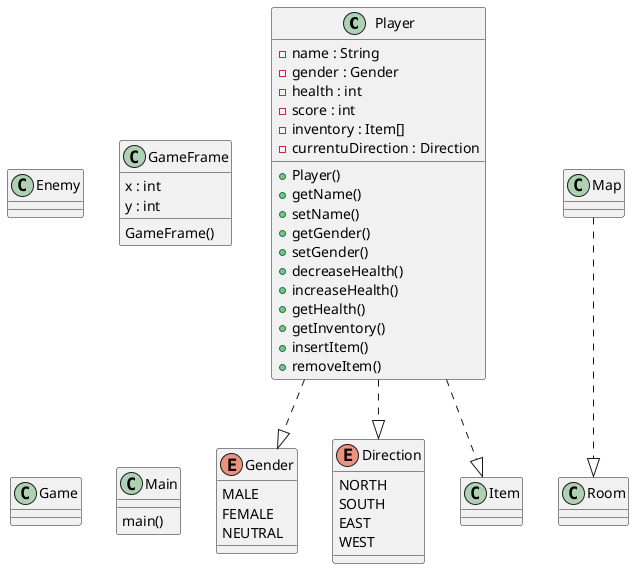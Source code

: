 @startuml DesignClassModel

    class Player {
        -name : String
        -gender : Gender
        -health : int
        -score : int
        -inventory : Item[]
        -currentuDirection : Direction
        +Player()
        +getName()
        +setName()
        +getGender()
        +setGender()
        +decreaseHealth()
        +increaseHealth()
        +getHealth()
        +getInventory()
        +insertItem()
        +removeItem()
    }

    enum Gender {
        MALE
        FEMALE
        NEUTRAL
    }
    enum Direction {
        NORTH
        SOUTH
        EAST
        WEST
    }
    class Enemy
    class GameFrame {
        x : int
        y : int
        GameFrame()
    }
    class Game
    class Main {
        main()
    }
    class Item
    class Map
    class Room

    Player ..|> Gender
    Map ..|> Room
    Player ..|> Item
    Player ..|> Direction

@enduml

